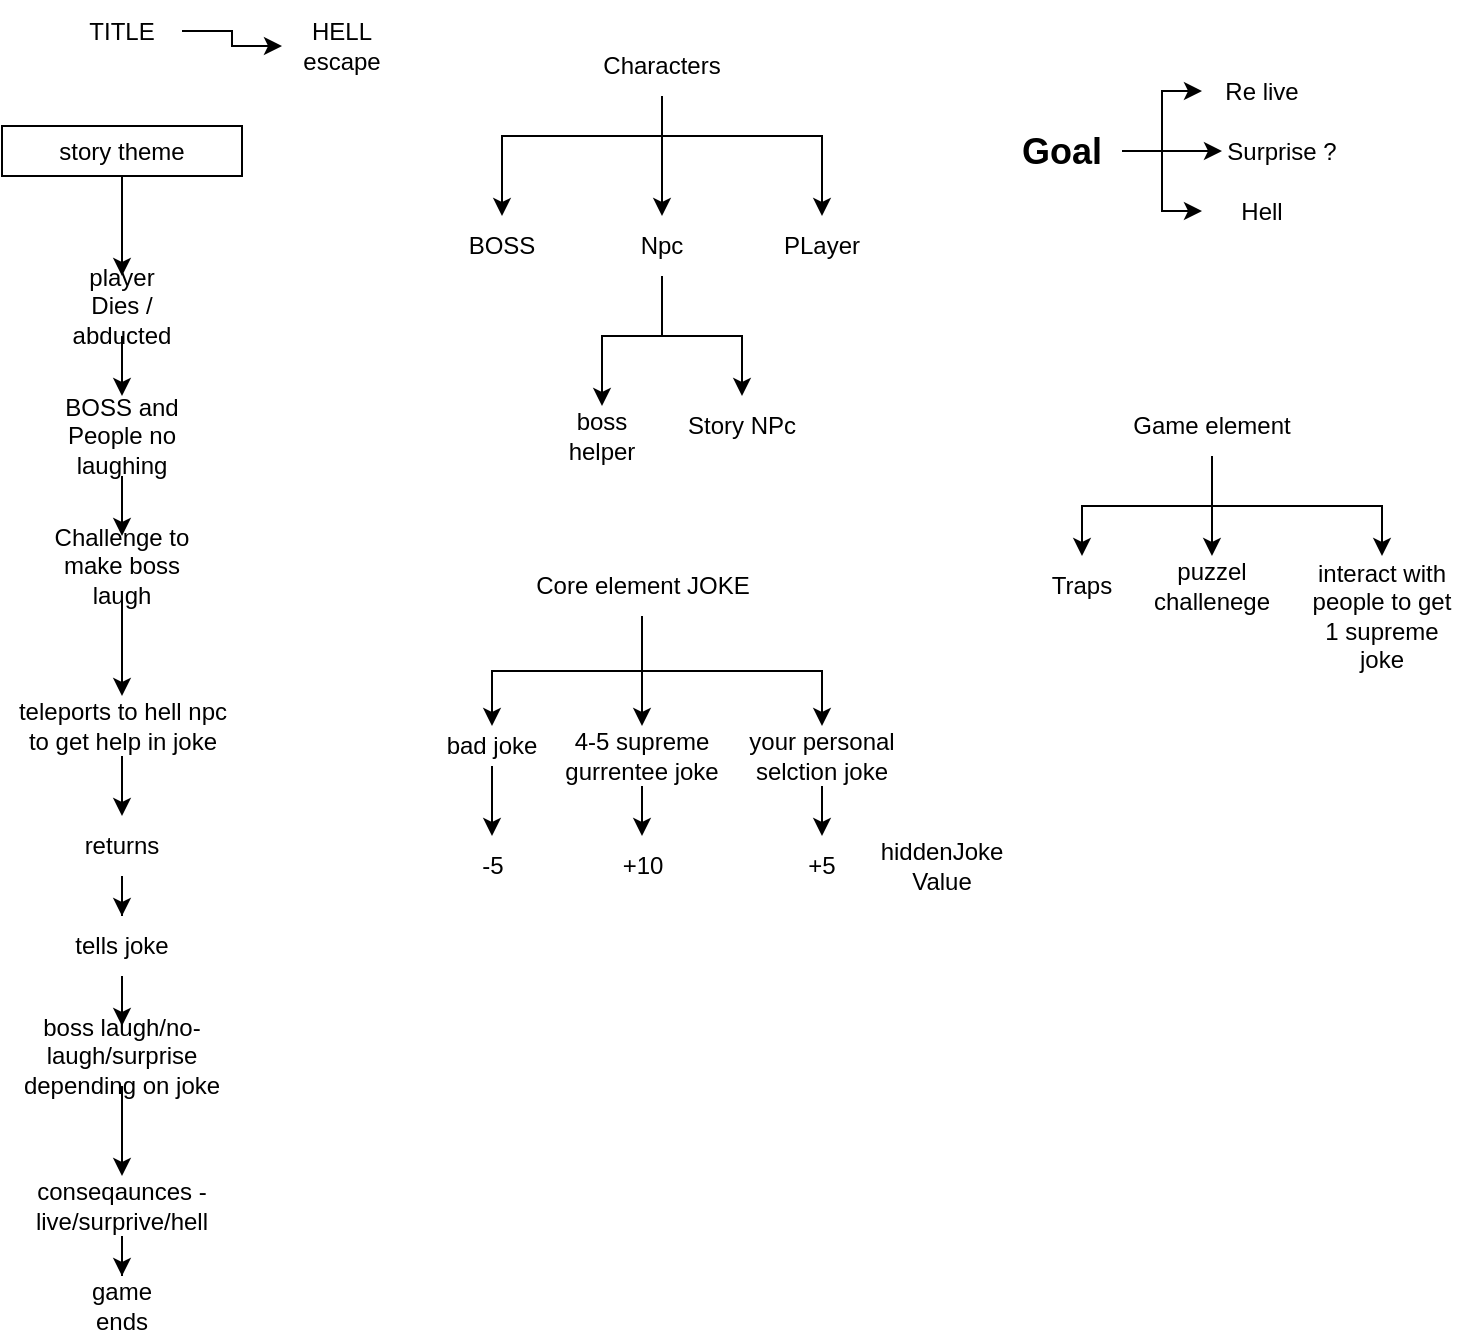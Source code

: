 <mxfile version="22.1.21" type="device">
  <diagram name="Page-1" id="eHM84gGAFJgKSwqvEU5O">
    <mxGraphModel dx="819" dy="447" grid="1" gridSize="10" guides="1" tooltips="1" connect="1" arrows="1" fold="1" page="1" pageScale="1" pageWidth="850" pageHeight="1100" math="0" shadow="0">
      <root>
        <mxCell id="0" />
        <mxCell id="1" parent="0" />
        <mxCell id="hqvRdaHaiUpm7gYKGiZh-29" style="edgeStyle=orthogonalEdgeStyle;rounded=0;orthogonalLoop=1;jettySize=auto;html=1;" edge="1" parent="1" source="hqvRdaHaiUpm7gYKGiZh-2" target="hqvRdaHaiUpm7gYKGiZh-4">
          <mxGeometry relative="1" as="geometry" />
        </mxCell>
        <mxCell id="hqvRdaHaiUpm7gYKGiZh-2" value="TITLE" style="text;strokeColor=none;align=center;fillColor=none;html=1;verticalAlign=middle;whiteSpace=wrap;rounded=0;" vertex="1" parent="1">
          <mxGeometry x="40" y="22.5" width="60" height="30" as="geometry" />
        </mxCell>
        <mxCell id="hqvRdaHaiUpm7gYKGiZh-4" value="HELL escape" style="text;html=1;strokeColor=none;fillColor=none;align=center;verticalAlign=middle;whiteSpace=wrap;rounded=0;" vertex="1" parent="1">
          <mxGeometry x="150" y="30" width="60" height="30" as="geometry" />
        </mxCell>
        <mxCell id="hqvRdaHaiUpm7gYKGiZh-57" style="edgeStyle=orthogonalEdgeStyle;rounded=0;orthogonalLoop=1;jettySize=auto;html=1;" edge="1" parent="1" source="hqvRdaHaiUpm7gYKGiZh-11" target="hqvRdaHaiUpm7gYKGiZh-49">
          <mxGeometry relative="1" as="geometry" />
        </mxCell>
        <mxCell id="hqvRdaHaiUpm7gYKGiZh-11" value="BOSS and People no laughing" style="text;strokeColor=none;align=center;fillColor=none;html=1;verticalAlign=middle;whiteSpace=wrap;rounded=0;" vertex="1" parent="1">
          <mxGeometry x="40" y="220" width="60" height="40" as="geometry" />
        </mxCell>
        <mxCell id="hqvRdaHaiUpm7gYKGiZh-12" value="puzzel challenege " style="text;strokeColor=none;align=center;fillColor=none;html=1;verticalAlign=middle;whiteSpace=wrap;rounded=0;" vertex="1" parent="1">
          <mxGeometry x="584.99" y="300" width="60" height="30" as="geometry" />
        </mxCell>
        <mxCell id="hqvRdaHaiUpm7gYKGiZh-13" value="interact with people to get 1 supreme joke" style="text;strokeColor=none;align=center;fillColor=none;html=1;verticalAlign=middle;whiteSpace=wrap;rounded=0;" vertex="1" parent="1">
          <mxGeometry x="659.99" y="300" width="80" height="60" as="geometry" />
        </mxCell>
        <mxCell id="hqvRdaHaiUpm7gYKGiZh-88" value="" style="edgeStyle=orthogonalEdgeStyle;rounded=0;orthogonalLoop=1;jettySize=auto;html=1;" edge="1" parent="1" source="hqvRdaHaiUpm7gYKGiZh-15" target="hqvRdaHaiUpm7gYKGiZh-82">
          <mxGeometry relative="1" as="geometry" />
        </mxCell>
        <mxCell id="hqvRdaHaiUpm7gYKGiZh-15" value="4-5 supreme gurrentee joke " style="text;strokeColor=none;align=center;fillColor=none;html=1;verticalAlign=middle;whiteSpace=wrap;rounded=0;" vertex="1" parent="1">
          <mxGeometry x="285" y="385" width="90" height="30" as="geometry" />
        </mxCell>
        <mxCell id="hqvRdaHaiUpm7gYKGiZh-87" value="" style="edgeStyle=orthogonalEdgeStyle;rounded=0;orthogonalLoop=1;jettySize=auto;html=1;" edge="1" parent="1" source="hqvRdaHaiUpm7gYKGiZh-16" target="hqvRdaHaiUpm7gYKGiZh-84">
          <mxGeometry relative="1" as="geometry" />
        </mxCell>
        <mxCell id="hqvRdaHaiUpm7gYKGiZh-16" value="your personal selction joke" style="text;strokeColor=none;align=center;fillColor=none;html=1;verticalAlign=middle;whiteSpace=wrap;rounded=0;" vertex="1" parent="1">
          <mxGeometry x="375" y="385" width="90" height="30" as="geometry" />
        </mxCell>
        <mxCell id="hqvRdaHaiUpm7gYKGiZh-89" value="" style="edgeStyle=orthogonalEdgeStyle;rounded=0;orthogonalLoop=1;jettySize=auto;html=1;" edge="1" parent="1" source="hqvRdaHaiUpm7gYKGiZh-17" target="hqvRdaHaiUpm7gYKGiZh-81">
          <mxGeometry relative="1" as="geometry" />
        </mxCell>
        <mxCell id="hqvRdaHaiUpm7gYKGiZh-17" value="bad joke " style="text;strokeColor=none;align=center;fillColor=none;html=1;verticalAlign=middle;whiteSpace=wrap;rounded=0;" vertex="1" parent="1">
          <mxGeometry x="225" y="385" width="60" height="20" as="geometry" />
        </mxCell>
        <mxCell id="hqvRdaHaiUpm7gYKGiZh-18" value="Re live" style="text;strokeColor=none;align=center;fillColor=none;html=1;verticalAlign=middle;whiteSpace=wrap;rounded=0;" vertex="1" parent="1">
          <mxGeometry x="610" y="52.5" width="60" height="30" as="geometry" />
        </mxCell>
        <mxCell id="hqvRdaHaiUpm7gYKGiZh-19" value="Hell " style="text;strokeColor=none;align=center;fillColor=none;html=1;verticalAlign=middle;whiteSpace=wrap;rounded=0;" vertex="1" parent="1">
          <mxGeometry x="610" y="112.5" width="60" height="30" as="geometry" />
        </mxCell>
        <mxCell id="hqvRdaHaiUpm7gYKGiZh-23" style="edgeStyle=orthogonalEdgeStyle;rounded=0;orthogonalLoop=1;jettySize=auto;html=1;entryX=0;entryY=0.5;entryDx=0;entryDy=0;" edge="1" parent="1" source="hqvRdaHaiUpm7gYKGiZh-22" target="hqvRdaHaiUpm7gYKGiZh-18">
          <mxGeometry relative="1" as="geometry" />
        </mxCell>
        <mxCell id="hqvRdaHaiUpm7gYKGiZh-24" style="edgeStyle=orthogonalEdgeStyle;rounded=0;orthogonalLoop=1;jettySize=auto;html=1;" edge="1" parent="1" source="hqvRdaHaiUpm7gYKGiZh-22" target="hqvRdaHaiUpm7gYKGiZh-19">
          <mxGeometry relative="1" as="geometry" />
        </mxCell>
        <mxCell id="hqvRdaHaiUpm7gYKGiZh-25" style="edgeStyle=orthogonalEdgeStyle;rounded=0;orthogonalLoop=1;jettySize=auto;html=1;entryX=0;entryY=0.5;entryDx=0;entryDy=0;" edge="1" parent="1" source="hqvRdaHaiUpm7gYKGiZh-22" target="hqvRdaHaiUpm7gYKGiZh-26">
          <mxGeometry relative="1" as="geometry">
            <mxPoint x="680" y="97.5" as="targetPoint" />
          </mxGeometry>
        </mxCell>
        <mxCell id="hqvRdaHaiUpm7gYKGiZh-22" value="&lt;h2&gt;Goal&lt;/h2&gt;" style="text;strokeColor=none;align=center;fillColor=none;html=1;verticalAlign=middle;whiteSpace=wrap;rounded=0;" vertex="1" parent="1">
          <mxGeometry x="510" y="82.5" width="60" height="30" as="geometry" />
        </mxCell>
        <mxCell id="hqvRdaHaiUpm7gYKGiZh-26" value="Surprise ?" style="text;strokeColor=none;align=center;fillColor=none;html=1;verticalAlign=middle;whiteSpace=wrap;rounded=0;" vertex="1" parent="1">
          <mxGeometry x="620" y="82.5" width="60" height="30" as="geometry" />
        </mxCell>
        <mxCell id="hqvRdaHaiUpm7gYKGiZh-30" value="BOSS" style="text;strokeColor=none;align=center;fillColor=none;html=1;verticalAlign=middle;whiteSpace=wrap;rounded=0;" vertex="1" parent="1">
          <mxGeometry x="230" y="130" width="60" height="30" as="geometry" />
        </mxCell>
        <mxCell id="hqvRdaHaiUpm7gYKGiZh-32" style="edgeStyle=orthogonalEdgeStyle;rounded=0;orthogonalLoop=1;jettySize=auto;html=1;entryX=0.5;entryY=0;entryDx=0;entryDy=0;" edge="1" parent="1" source="hqvRdaHaiUpm7gYKGiZh-31" target="hqvRdaHaiUpm7gYKGiZh-48">
          <mxGeometry relative="1" as="geometry">
            <mxPoint x="30" y="150" as="targetPoint" />
          </mxGeometry>
        </mxCell>
        <mxCell id="hqvRdaHaiUpm7gYKGiZh-31" value="story theme" style="rounded=0;whiteSpace=wrap;html=1;" vertex="1" parent="1">
          <mxGeometry x="10" y="85" width="120" height="25" as="geometry" />
        </mxCell>
        <mxCell id="hqvRdaHaiUpm7gYKGiZh-33" value="PLayer" style="text;strokeColor=none;align=center;fillColor=none;html=1;verticalAlign=middle;whiteSpace=wrap;rounded=0;" vertex="1" parent="1">
          <mxGeometry x="390" y="130" width="60" height="30" as="geometry" />
        </mxCell>
        <mxCell id="hqvRdaHaiUpm7gYKGiZh-43" style="edgeStyle=orthogonalEdgeStyle;rounded=0;orthogonalLoop=1;jettySize=auto;html=1;" edge="1" parent="1" source="hqvRdaHaiUpm7gYKGiZh-35" target="hqvRdaHaiUpm7gYKGiZh-45">
          <mxGeometry relative="1" as="geometry">
            <mxPoint x="370" y="220" as="targetPoint" />
          </mxGeometry>
        </mxCell>
        <mxCell id="hqvRdaHaiUpm7gYKGiZh-44" style="edgeStyle=orthogonalEdgeStyle;rounded=0;orthogonalLoop=1;jettySize=auto;html=1;" edge="1" parent="1" source="hqvRdaHaiUpm7gYKGiZh-35" target="hqvRdaHaiUpm7gYKGiZh-46">
          <mxGeometry relative="1" as="geometry">
            <mxPoint x="310" y="220" as="targetPoint" />
            <Array as="points">
              <mxPoint x="340" y="190" />
              <mxPoint x="310" y="190" />
            </Array>
          </mxGeometry>
        </mxCell>
        <mxCell id="hqvRdaHaiUpm7gYKGiZh-35" value="Npc" style="text;strokeColor=none;align=center;fillColor=none;html=1;verticalAlign=middle;whiteSpace=wrap;rounded=0;" vertex="1" parent="1">
          <mxGeometry x="310" y="130" width="60" height="30" as="geometry" />
        </mxCell>
        <mxCell id="hqvRdaHaiUpm7gYKGiZh-38" style="edgeStyle=orthogonalEdgeStyle;rounded=0;orthogonalLoop=1;jettySize=auto;html=1;" edge="1" parent="1" source="hqvRdaHaiUpm7gYKGiZh-37" target="hqvRdaHaiUpm7gYKGiZh-35">
          <mxGeometry relative="1" as="geometry" />
        </mxCell>
        <mxCell id="hqvRdaHaiUpm7gYKGiZh-39" style="edgeStyle=orthogonalEdgeStyle;rounded=0;orthogonalLoop=1;jettySize=auto;html=1;" edge="1" parent="1" source="hqvRdaHaiUpm7gYKGiZh-37" target="hqvRdaHaiUpm7gYKGiZh-33">
          <mxGeometry relative="1" as="geometry">
            <Array as="points">
              <mxPoint x="340" y="90" />
              <mxPoint x="420" y="90" />
            </Array>
          </mxGeometry>
        </mxCell>
        <mxCell id="hqvRdaHaiUpm7gYKGiZh-41" style="edgeStyle=orthogonalEdgeStyle;rounded=0;orthogonalLoop=1;jettySize=auto;html=1;" edge="1" parent="1" source="hqvRdaHaiUpm7gYKGiZh-37" target="hqvRdaHaiUpm7gYKGiZh-30">
          <mxGeometry relative="1" as="geometry">
            <Array as="points">
              <mxPoint x="340" y="90" />
              <mxPoint x="260" y="90" />
            </Array>
          </mxGeometry>
        </mxCell>
        <mxCell id="hqvRdaHaiUpm7gYKGiZh-37" value="Characters" style="text;strokeColor=none;align=center;fillColor=none;html=1;verticalAlign=middle;whiteSpace=wrap;rounded=0;" vertex="1" parent="1">
          <mxGeometry x="310" y="40" width="60" height="30" as="geometry" />
        </mxCell>
        <mxCell id="hqvRdaHaiUpm7gYKGiZh-42" value="Traps " style="text;strokeColor=none;align=center;fillColor=none;html=1;verticalAlign=middle;whiteSpace=wrap;rounded=0;" vertex="1" parent="1">
          <mxGeometry x="520" y="300" width="60" height="30" as="geometry" />
        </mxCell>
        <mxCell id="hqvRdaHaiUpm7gYKGiZh-45" value="Story NPc" style="text;strokeColor=none;align=center;fillColor=none;html=1;verticalAlign=middle;whiteSpace=wrap;rounded=0;" vertex="1" parent="1">
          <mxGeometry x="350" y="220" width="60" height="30" as="geometry" />
        </mxCell>
        <mxCell id="hqvRdaHaiUpm7gYKGiZh-46" value="boss helper" style="text;strokeColor=none;align=center;fillColor=none;html=1;verticalAlign=middle;whiteSpace=wrap;rounded=0;" vertex="1" parent="1">
          <mxGeometry x="280" y="225" width="60" height="30" as="geometry" />
        </mxCell>
        <mxCell id="hqvRdaHaiUpm7gYKGiZh-56" style="edgeStyle=orthogonalEdgeStyle;rounded=0;orthogonalLoop=1;jettySize=auto;html=1;" edge="1" parent="1" source="hqvRdaHaiUpm7gYKGiZh-48" target="hqvRdaHaiUpm7gYKGiZh-11">
          <mxGeometry relative="1" as="geometry" />
        </mxCell>
        <mxCell id="hqvRdaHaiUpm7gYKGiZh-48" value="player Dies / abducted " style="text;strokeColor=none;align=center;fillColor=none;html=1;verticalAlign=middle;whiteSpace=wrap;rounded=0;" vertex="1" parent="1">
          <mxGeometry x="40" y="160" width="60" height="30" as="geometry" />
        </mxCell>
        <mxCell id="hqvRdaHaiUpm7gYKGiZh-58" style="edgeStyle=orthogonalEdgeStyle;rounded=0;orthogonalLoop=1;jettySize=auto;html=1;" edge="1" parent="1" source="hqvRdaHaiUpm7gYKGiZh-49" target="hqvRdaHaiUpm7gYKGiZh-50">
          <mxGeometry relative="1" as="geometry" />
        </mxCell>
        <mxCell id="hqvRdaHaiUpm7gYKGiZh-49" value="Challenge to make boss laugh" style="text;strokeColor=none;align=center;fillColor=none;html=1;verticalAlign=middle;whiteSpace=wrap;rounded=0;" vertex="1" parent="1">
          <mxGeometry x="30" y="290" width="80" height="30" as="geometry" />
        </mxCell>
        <mxCell id="hqvRdaHaiUpm7gYKGiZh-59" style="edgeStyle=orthogonalEdgeStyle;rounded=0;orthogonalLoop=1;jettySize=auto;html=1;" edge="1" parent="1" source="hqvRdaHaiUpm7gYKGiZh-50" target="hqvRdaHaiUpm7gYKGiZh-51">
          <mxGeometry relative="1" as="geometry" />
        </mxCell>
        <mxCell id="hqvRdaHaiUpm7gYKGiZh-50" value="teleports to hell npc to get help in joke" style="text;strokeColor=none;align=center;fillColor=none;html=1;verticalAlign=middle;whiteSpace=wrap;rounded=0;" vertex="1" parent="1">
          <mxGeometry x="12.5" y="370" width="115" height="30" as="geometry" />
        </mxCell>
        <mxCell id="hqvRdaHaiUpm7gYKGiZh-60" style="edgeStyle=orthogonalEdgeStyle;rounded=0;orthogonalLoop=1;jettySize=auto;html=1;" edge="1" parent="1" source="hqvRdaHaiUpm7gYKGiZh-51" target="hqvRdaHaiUpm7gYKGiZh-52">
          <mxGeometry relative="1" as="geometry" />
        </mxCell>
        <mxCell id="hqvRdaHaiUpm7gYKGiZh-51" value="returns " style="text;strokeColor=none;align=center;fillColor=none;html=1;verticalAlign=middle;whiteSpace=wrap;rounded=0;" vertex="1" parent="1">
          <mxGeometry x="40" y="430" width="60" height="30" as="geometry" />
        </mxCell>
        <mxCell id="hqvRdaHaiUpm7gYKGiZh-61" style="edgeStyle=orthogonalEdgeStyle;rounded=0;orthogonalLoop=1;jettySize=auto;html=1;" edge="1" parent="1" source="hqvRdaHaiUpm7gYKGiZh-52" target="hqvRdaHaiUpm7gYKGiZh-54">
          <mxGeometry relative="1" as="geometry" />
        </mxCell>
        <mxCell id="hqvRdaHaiUpm7gYKGiZh-52" value="tells joke" style="text;strokeColor=none;align=center;fillColor=none;html=1;verticalAlign=middle;whiteSpace=wrap;rounded=0;" vertex="1" parent="1">
          <mxGeometry x="40" y="480" width="60" height="30" as="geometry" />
        </mxCell>
        <mxCell id="hqvRdaHaiUpm7gYKGiZh-53" value="game ends" style="text;strokeColor=none;align=center;fillColor=none;html=1;verticalAlign=middle;whiteSpace=wrap;rounded=0;" vertex="1" parent="1">
          <mxGeometry x="40" y="660" width="60" height="30" as="geometry" />
        </mxCell>
        <mxCell id="hqvRdaHaiUpm7gYKGiZh-62" style="edgeStyle=orthogonalEdgeStyle;rounded=0;orthogonalLoop=1;jettySize=auto;html=1;" edge="1" parent="1" source="hqvRdaHaiUpm7gYKGiZh-54" target="hqvRdaHaiUpm7gYKGiZh-55">
          <mxGeometry relative="1" as="geometry" />
        </mxCell>
        <mxCell id="hqvRdaHaiUpm7gYKGiZh-54" value="boss laugh/no-laugh/surprise depending on joke" style="text;strokeColor=none;align=center;fillColor=none;html=1;verticalAlign=middle;whiteSpace=wrap;rounded=0;" vertex="1" parent="1">
          <mxGeometry x="15" y="535" width="110" height="30" as="geometry" />
        </mxCell>
        <mxCell id="hqvRdaHaiUpm7gYKGiZh-63" style="edgeStyle=orthogonalEdgeStyle;rounded=0;orthogonalLoop=1;jettySize=auto;html=1;entryX=0.5;entryY=0;entryDx=0;entryDy=0;" edge="1" parent="1" source="hqvRdaHaiUpm7gYKGiZh-55" target="hqvRdaHaiUpm7gYKGiZh-53">
          <mxGeometry relative="1" as="geometry" />
        </mxCell>
        <mxCell id="hqvRdaHaiUpm7gYKGiZh-55" value="conseqaunces -live/surprive/hell" style="text;strokeColor=none;align=center;fillColor=none;html=1;verticalAlign=middle;whiteSpace=wrap;rounded=0;" vertex="1" parent="1">
          <mxGeometry x="15" y="610" width="110" height="30" as="geometry" />
        </mxCell>
        <mxCell id="hqvRdaHaiUpm7gYKGiZh-68" style="edgeStyle=orthogonalEdgeStyle;rounded=0;orthogonalLoop=1;jettySize=auto;html=1;" edge="1" parent="1" source="hqvRdaHaiUpm7gYKGiZh-65" target="hqvRdaHaiUpm7gYKGiZh-42">
          <mxGeometry relative="1" as="geometry">
            <mxPoint x="540.019" y="310" as="targetPoint" />
          </mxGeometry>
        </mxCell>
        <mxCell id="hqvRdaHaiUpm7gYKGiZh-69" style="edgeStyle=orthogonalEdgeStyle;rounded=0;orthogonalLoop=1;jettySize=auto;html=1;entryX=0.5;entryY=0;entryDx=0;entryDy=0;" edge="1" parent="1" source="hqvRdaHaiUpm7gYKGiZh-65" target="hqvRdaHaiUpm7gYKGiZh-12">
          <mxGeometry relative="1" as="geometry" />
        </mxCell>
        <mxCell id="hqvRdaHaiUpm7gYKGiZh-70" style="edgeStyle=orthogonalEdgeStyle;rounded=0;orthogonalLoop=1;jettySize=auto;html=1;" edge="1" parent="1" source="hqvRdaHaiUpm7gYKGiZh-65" target="hqvRdaHaiUpm7gYKGiZh-13">
          <mxGeometry relative="1" as="geometry" />
        </mxCell>
        <mxCell id="hqvRdaHaiUpm7gYKGiZh-65" value="Game element " style="text;strokeColor=none;align=center;fillColor=none;html=1;verticalAlign=middle;whiteSpace=wrap;rounded=0;" vertex="1" parent="1">
          <mxGeometry x="569.99" y="220" width="90" height="30" as="geometry" />
        </mxCell>
        <mxCell id="hqvRdaHaiUpm7gYKGiZh-73" style="edgeStyle=orthogonalEdgeStyle;rounded=0;orthogonalLoop=1;jettySize=auto;html=1;entryX=0.5;entryY=0;entryDx=0;entryDy=0;" edge="1" parent="1" source="hqvRdaHaiUpm7gYKGiZh-72" target="hqvRdaHaiUpm7gYKGiZh-17">
          <mxGeometry relative="1" as="geometry">
            <mxPoint x="255" y="365" as="targetPoint" />
          </mxGeometry>
        </mxCell>
        <mxCell id="hqvRdaHaiUpm7gYKGiZh-74" style="edgeStyle=orthogonalEdgeStyle;rounded=0;orthogonalLoop=1;jettySize=auto;html=1;" edge="1" parent="1" source="hqvRdaHaiUpm7gYKGiZh-72" target="hqvRdaHaiUpm7gYKGiZh-15">
          <mxGeometry relative="1" as="geometry" />
        </mxCell>
        <mxCell id="hqvRdaHaiUpm7gYKGiZh-78" style="edgeStyle=orthogonalEdgeStyle;rounded=0;orthogonalLoop=1;jettySize=auto;html=1;" edge="1" parent="1" source="hqvRdaHaiUpm7gYKGiZh-72" target="hqvRdaHaiUpm7gYKGiZh-16">
          <mxGeometry relative="1" as="geometry" />
        </mxCell>
        <mxCell id="hqvRdaHaiUpm7gYKGiZh-72" value="Core element JOKE" style="text;html=1;align=center;verticalAlign=middle;resizable=0;points=[];autosize=1;strokeColor=none;fillColor=none;" vertex="1" parent="1">
          <mxGeometry x="265" y="300" width="130" height="30" as="geometry" />
        </mxCell>
        <mxCell id="hqvRdaHaiUpm7gYKGiZh-90" value="" style="group" vertex="1" connectable="0" parent="1">
          <mxGeometry x="240" y="440" width="270" height="30" as="geometry" />
        </mxCell>
        <mxCell id="hqvRdaHaiUpm7gYKGiZh-79" value="hiddenJoke Value" style="text;strokeColor=none;align=center;fillColor=none;html=1;verticalAlign=middle;whiteSpace=wrap;rounded=0;" vertex="1" parent="hqvRdaHaiUpm7gYKGiZh-90">
          <mxGeometry x="210" width="60" height="30" as="geometry" />
        </mxCell>
        <mxCell id="hqvRdaHaiUpm7gYKGiZh-81" value="-5" style="text;html=1;align=center;verticalAlign=middle;resizable=0;points=[];autosize=1;strokeColor=none;fillColor=none;" vertex="1" parent="hqvRdaHaiUpm7gYKGiZh-90">
          <mxGeometry width="30" height="30" as="geometry" />
        </mxCell>
        <mxCell id="hqvRdaHaiUpm7gYKGiZh-82" value="+10" style="text;html=1;align=center;verticalAlign=middle;resizable=0;points=[];autosize=1;strokeColor=none;fillColor=none;" vertex="1" parent="hqvRdaHaiUpm7gYKGiZh-90">
          <mxGeometry x="70" width="40" height="30" as="geometry" />
        </mxCell>
        <mxCell id="hqvRdaHaiUpm7gYKGiZh-84" value="+5" style="text;strokeColor=none;align=center;fillColor=none;html=1;verticalAlign=middle;whiteSpace=wrap;rounded=0;" vertex="1" parent="hqvRdaHaiUpm7gYKGiZh-90">
          <mxGeometry x="150" width="60" height="30" as="geometry" />
        </mxCell>
      </root>
    </mxGraphModel>
  </diagram>
</mxfile>
